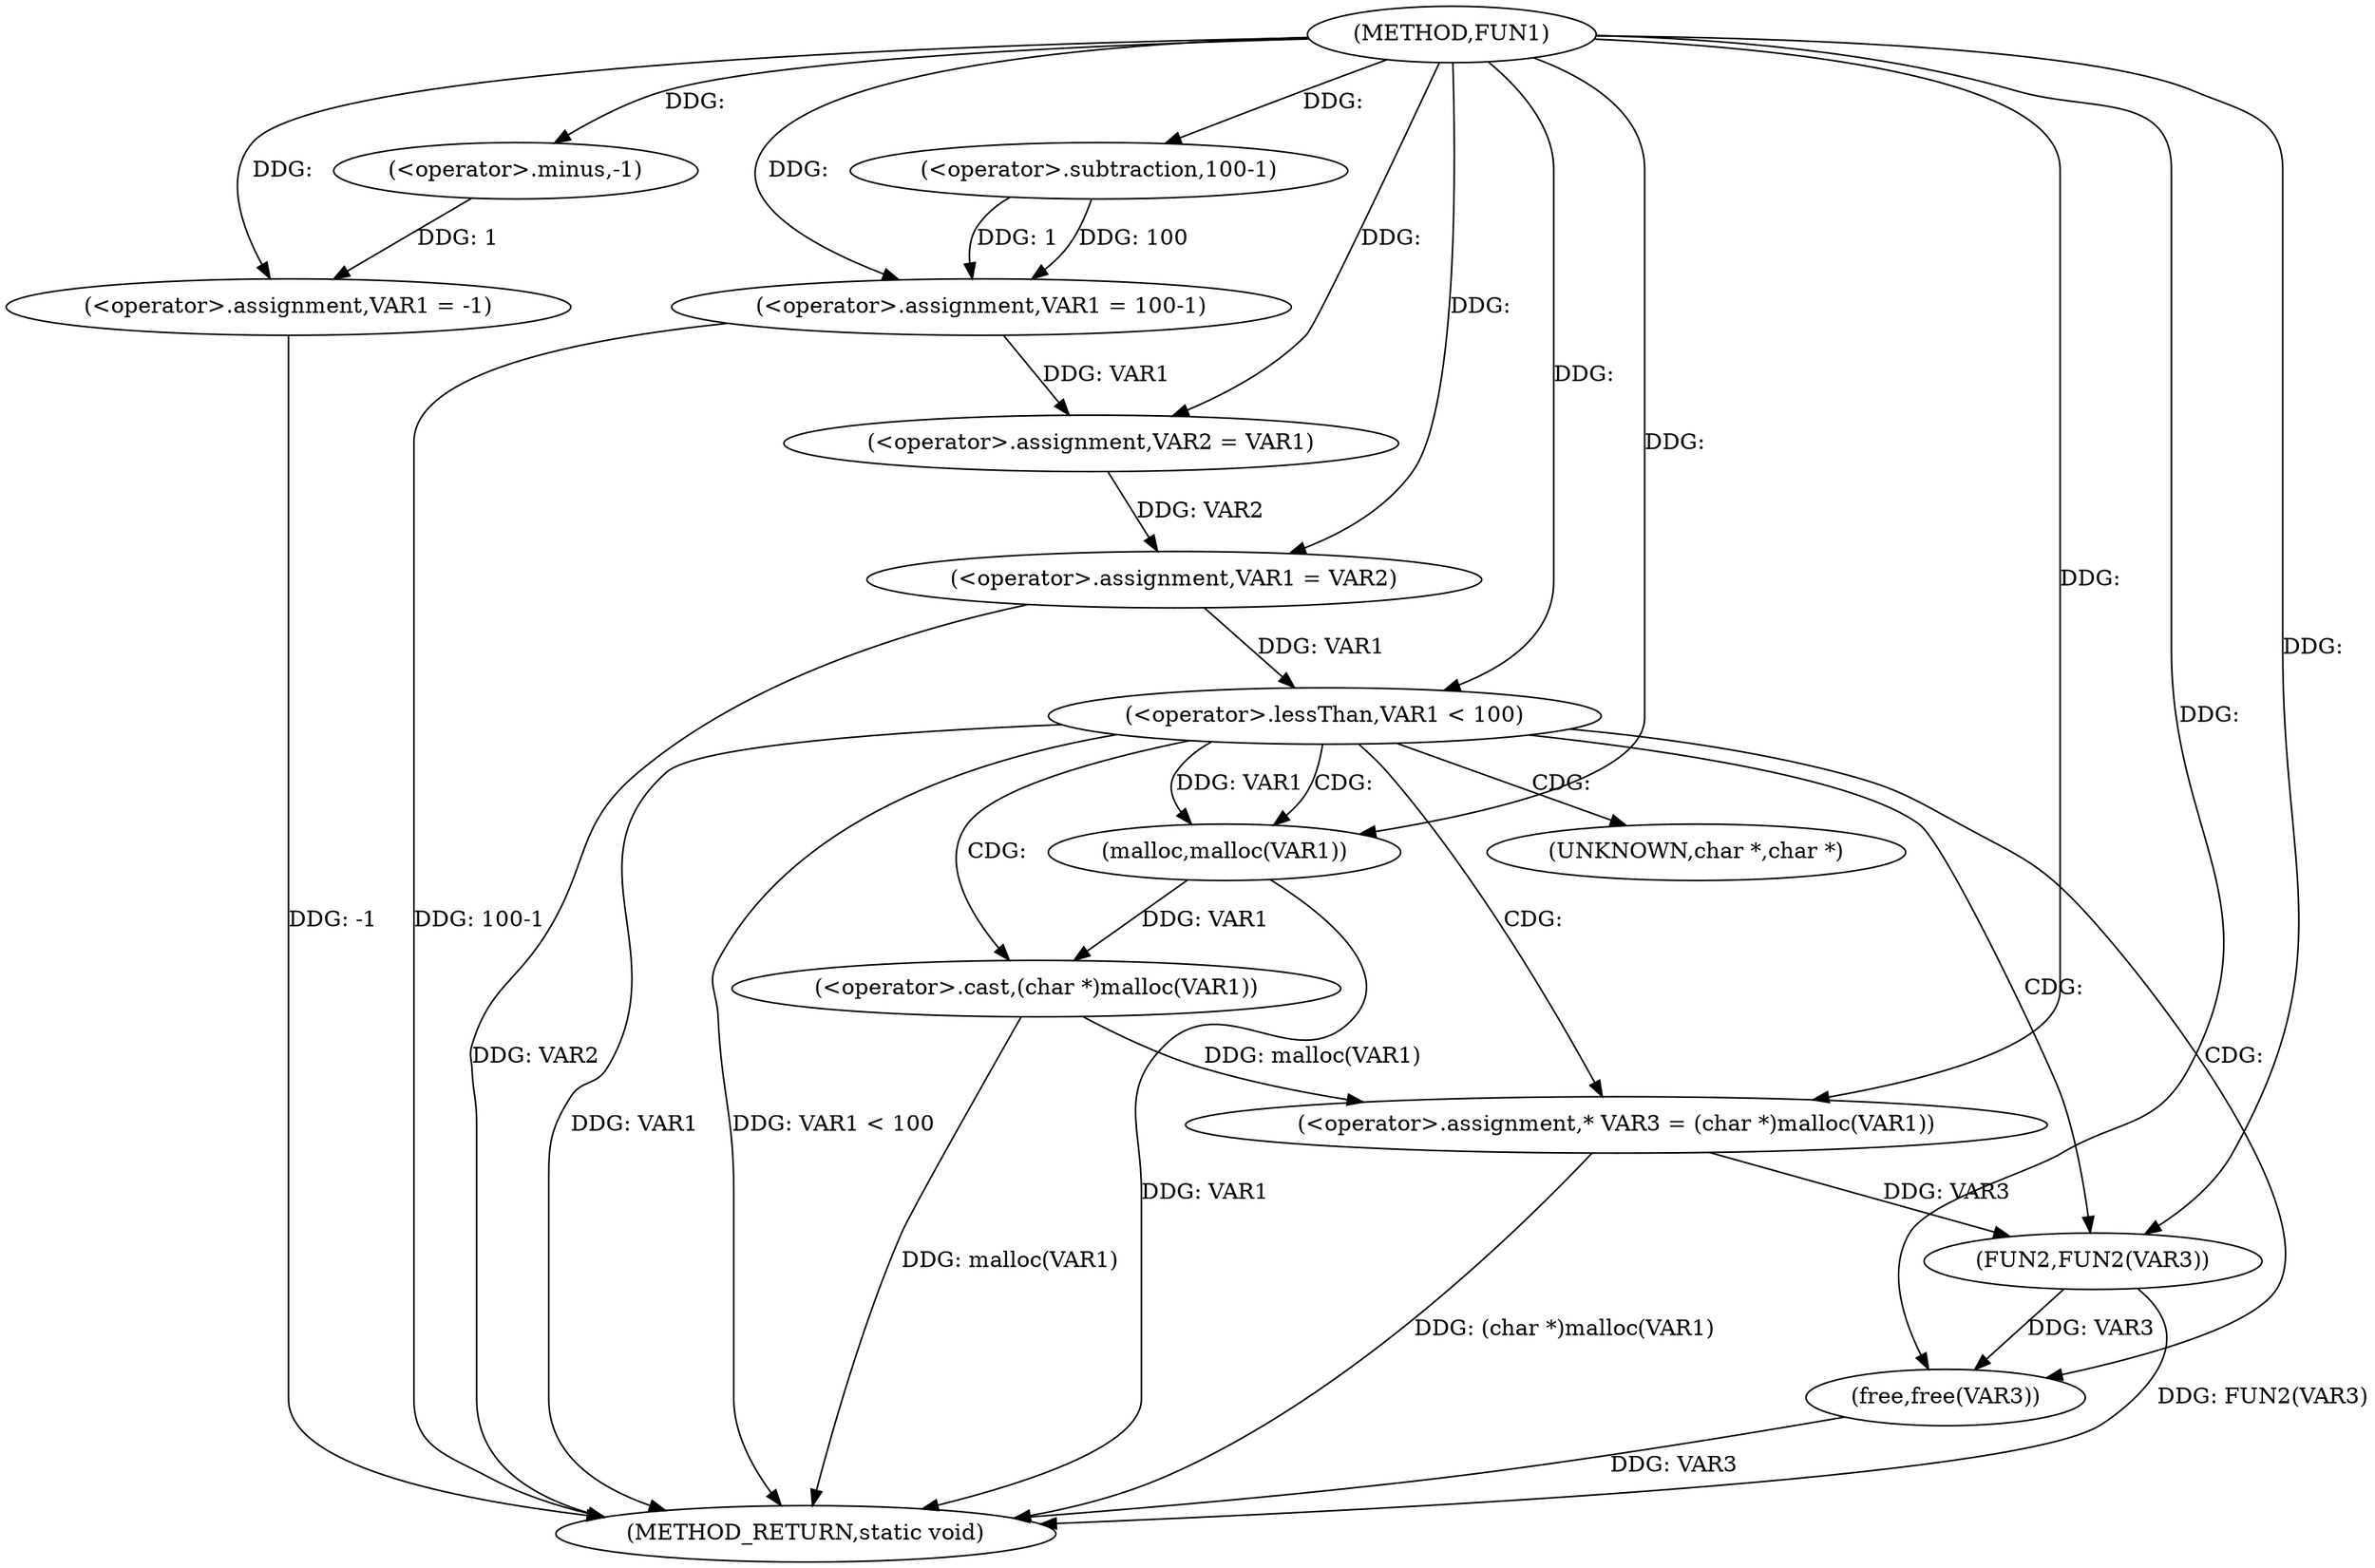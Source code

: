 digraph FUN1 {  
"1000100" [label = "(METHOD,FUN1)" ]
"1000137" [label = "(METHOD_RETURN,static void)" ]
"1000103" [label = "(<operator>.assignment,VAR1 = -1)" ]
"1000105" [label = "(<operator>.minus,-1)" ]
"1000107" [label = "(<operator>.assignment,VAR1 = 100-1)" ]
"1000109" [label = "(<operator>.subtraction,100-1)" ]
"1000114" [label = "(<operator>.assignment,VAR2 = VAR1)" ]
"1000118" [label = "(<operator>.assignment,VAR1 = VAR2)" ]
"1000122" [label = "(<operator>.lessThan,VAR1 < 100)" ]
"1000127" [label = "(<operator>.assignment,* VAR3 = (char *)malloc(VAR1))" ]
"1000129" [label = "(<operator>.cast,(char *)malloc(VAR1))" ]
"1000131" [label = "(malloc,malloc(VAR1))" ]
"1000133" [label = "(FUN2,FUN2(VAR3))" ]
"1000135" [label = "(free,free(VAR3))" ]
"1000130" [label = "(UNKNOWN,char *,char *)" ]
  "1000103" -> "1000137"  [ label = "DDG: -1"] 
  "1000133" -> "1000137"  [ label = "DDG: FUN2(VAR3)"] 
  "1000107" -> "1000137"  [ label = "DDG: 100-1"] 
  "1000129" -> "1000137"  [ label = "DDG: malloc(VAR1)"] 
  "1000122" -> "1000137"  [ label = "DDG: VAR1"] 
  "1000131" -> "1000137"  [ label = "DDG: VAR1"] 
  "1000127" -> "1000137"  [ label = "DDG: (char *)malloc(VAR1)"] 
  "1000118" -> "1000137"  [ label = "DDG: VAR2"] 
  "1000135" -> "1000137"  [ label = "DDG: VAR3"] 
  "1000122" -> "1000137"  [ label = "DDG: VAR1 < 100"] 
  "1000105" -> "1000103"  [ label = "DDG: 1"] 
  "1000100" -> "1000103"  [ label = "DDG: "] 
  "1000100" -> "1000105"  [ label = "DDG: "] 
  "1000109" -> "1000107"  [ label = "DDG: 100"] 
  "1000109" -> "1000107"  [ label = "DDG: 1"] 
  "1000100" -> "1000107"  [ label = "DDG: "] 
  "1000100" -> "1000109"  [ label = "DDG: "] 
  "1000107" -> "1000114"  [ label = "DDG: VAR1"] 
  "1000100" -> "1000114"  [ label = "DDG: "] 
  "1000114" -> "1000118"  [ label = "DDG: VAR2"] 
  "1000100" -> "1000118"  [ label = "DDG: "] 
  "1000118" -> "1000122"  [ label = "DDG: VAR1"] 
  "1000100" -> "1000122"  [ label = "DDG: "] 
  "1000129" -> "1000127"  [ label = "DDG: malloc(VAR1)"] 
  "1000100" -> "1000127"  [ label = "DDG: "] 
  "1000131" -> "1000129"  [ label = "DDG: VAR1"] 
  "1000122" -> "1000131"  [ label = "DDG: VAR1"] 
  "1000100" -> "1000131"  [ label = "DDG: "] 
  "1000127" -> "1000133"  [ label = "DDG: VAR3"] 
  "1000100" -> "1000133"  [ label = "DDG: "] 
  "1000133" -> "1000135"  [ label = "DDG: VAR3"] 
  "1000100" -> "1000135"  [ label = "DDG: "] 
  "1000122" -> "1000133"  [ label = "CDG: "] 
  "1000122" -> "1000129"  [ label = "CDG: "] 
  "1000122" -> "1000127"  [ label = "CDG: "] 
  "1000122" -> "1000130"  [ label = "CDG: "] 
  "1000122" -> "1000131"  [ label = "CDG: "] 
  "1000122" -> "1000135"  [ label = "CDG: "] 
}
